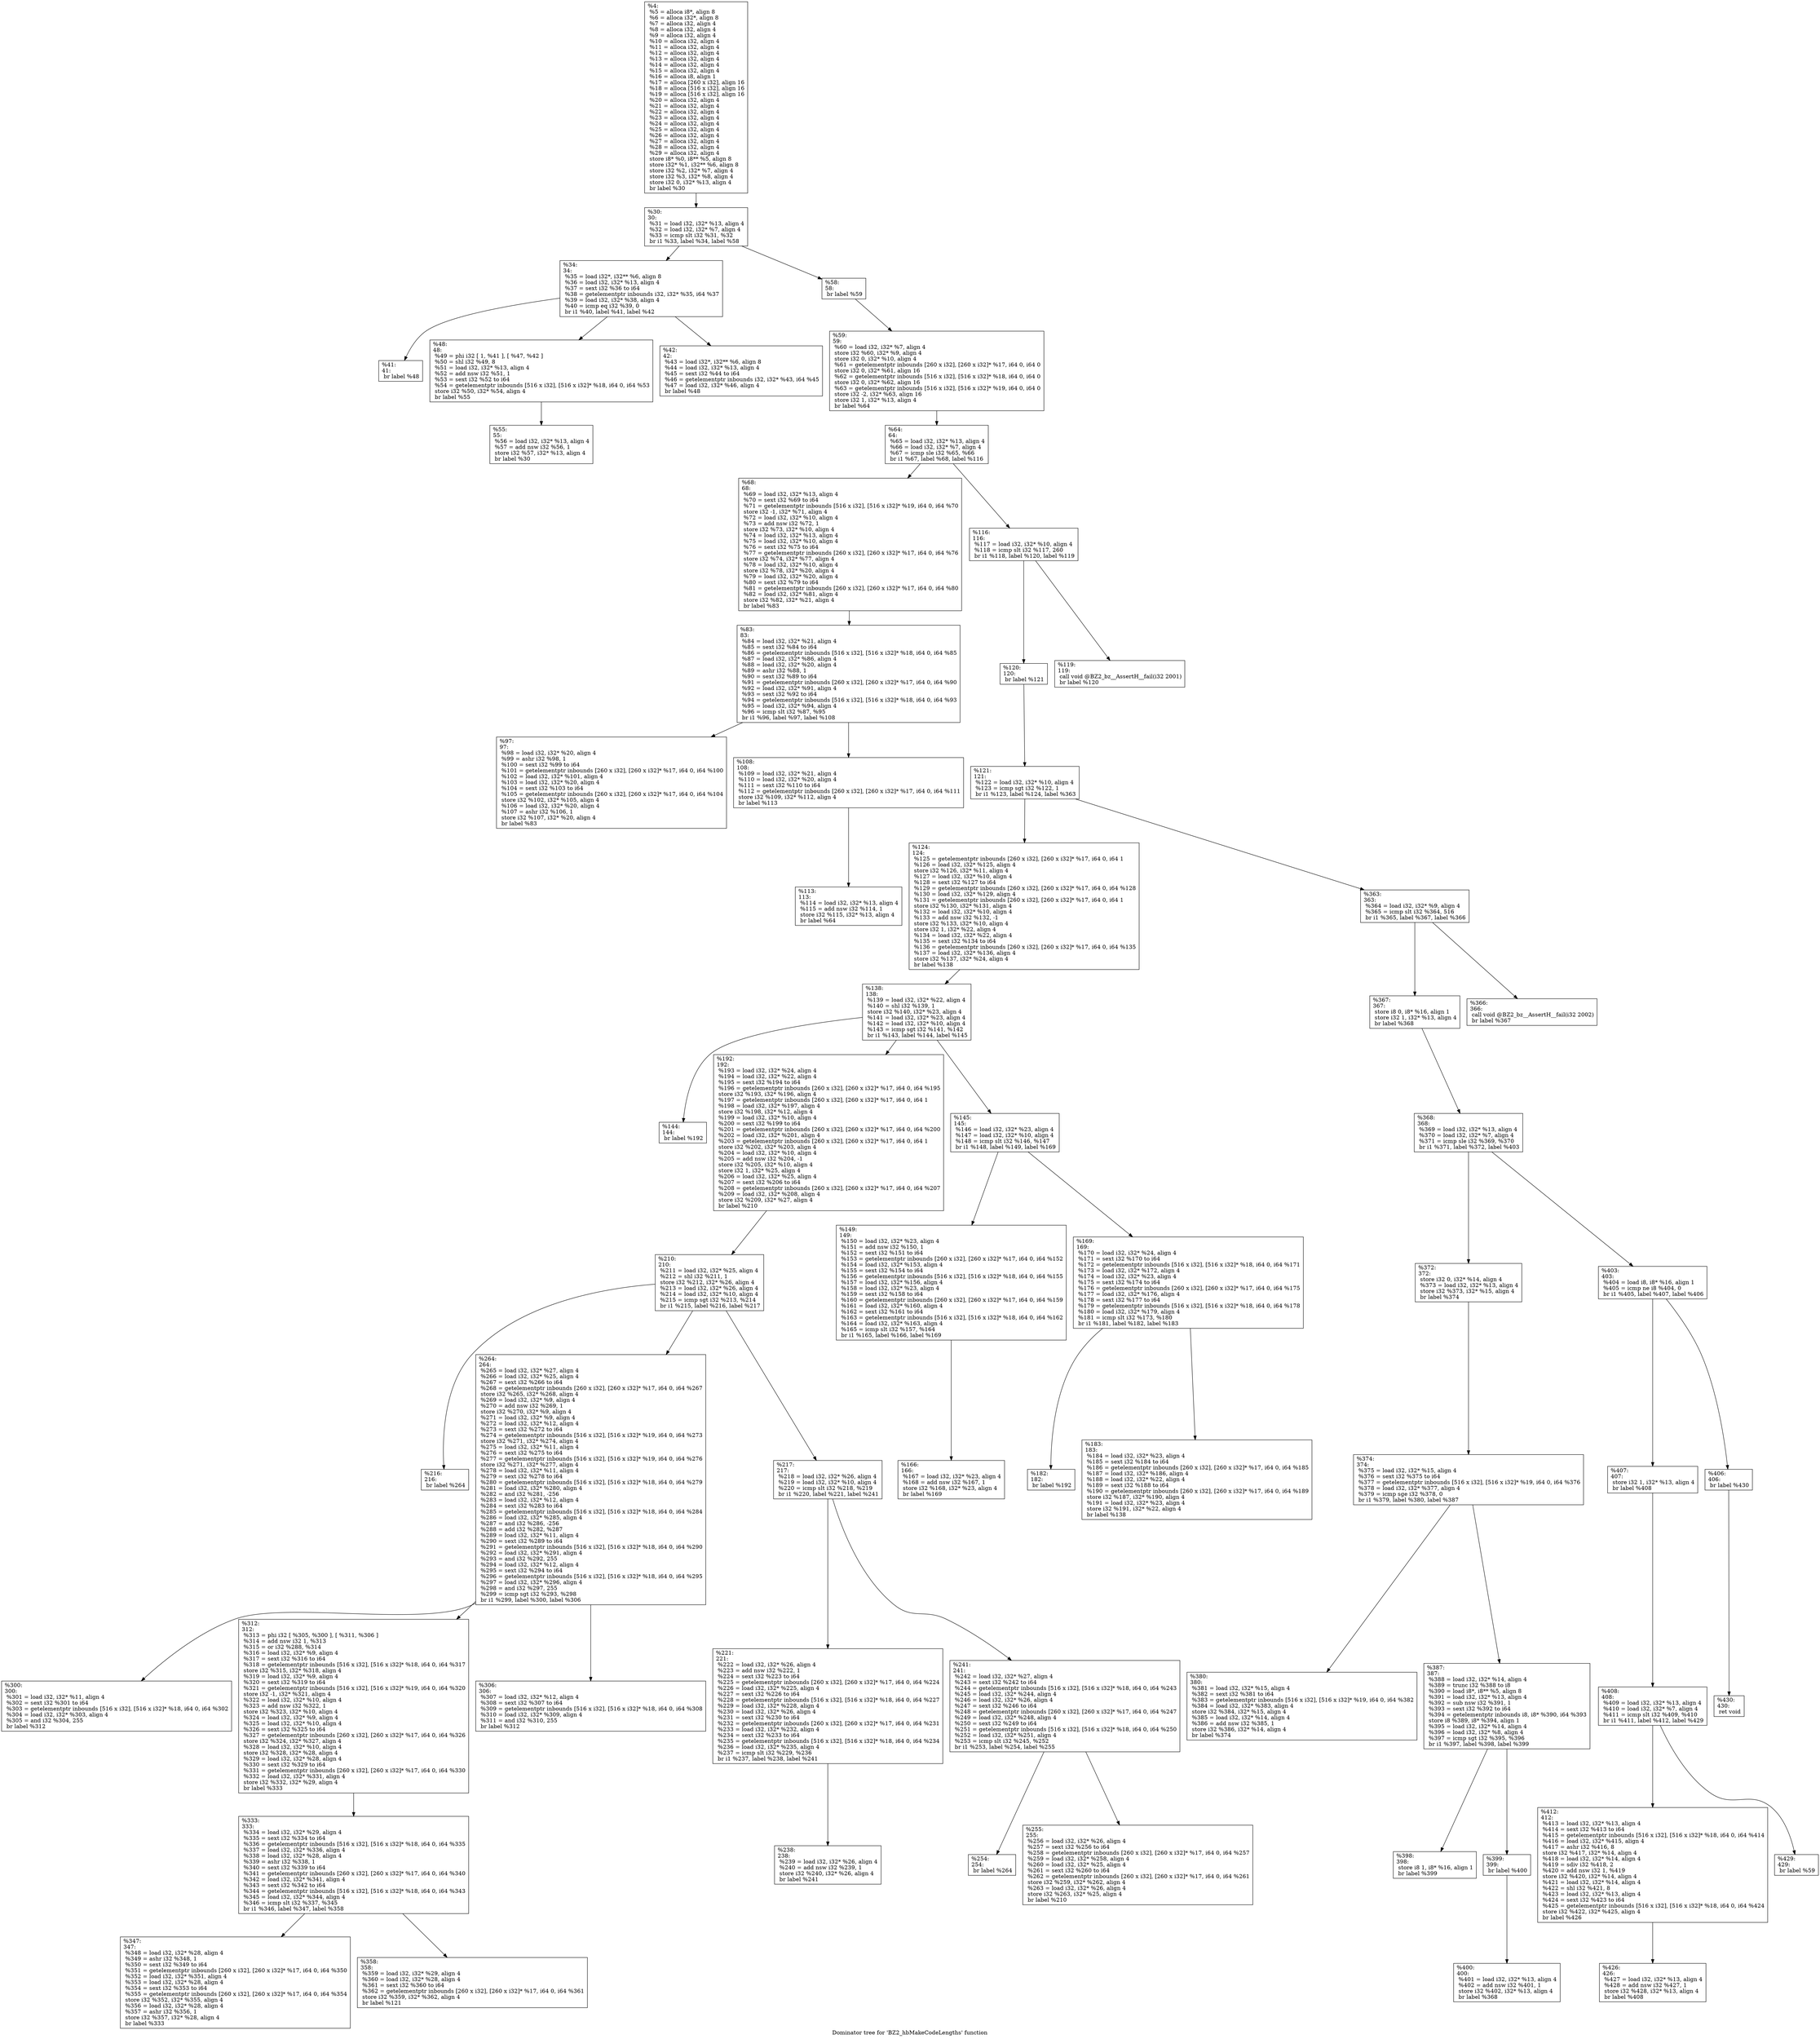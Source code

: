 digraph "Dominator tree for 'BZ2_hbMakeCodeLengths' function" {
	label="Dominator tree for 'BZ2_hbMakeCodeLengths' function";

	Node0xda4400 [shape=record,label="{%4:\l  %5 = alloca i8*, align 8\l  %6 = alloca i32*, align 8\l  %7 = alloca i32, align 4\l  %8 = alloca i32, align 4\l  %9 = alloca i32, align 4\l  %10 = alloca i32, align 4\l  %11 = alloca i32, align 4\l  %12 = alloca i32, align 4\l  %13 = alloca i32, align 4\l  %14 = alloca i32, align 4\l  %15 = alloca i32, align 4\l  %16 = alloca i8, align 1\l  %17 = alloca [260 x i32], align 16\l  %18 = alloca [516 x i32], align 16\l  %19 = alloca [516 x i32], align 16\l  %20 = alloca i32, align 4\l  %21 = alloca i32, align 4\l  %22 = alloca i32, align 4\l  %23 = alloca i32, align 4\l  %24 = alloca i32, align 4\l  %25 = alloca i32, align 4\l  %26 = alloca i32, align 4\l  %27 = alloca i32, align 4\l  %28 = alloca i32, align 4\l  %29 = alloca i32, align 4\l  store i8* %0, i8** %5, align 8\l  store i32* %1, i32** %6, align 8\l  store i32 %2, i32* %7, align 4\l  store i32 %3, i32* %8, align 4\l  store i32 0, i32* %13, align 4\l  br label %30\l}"];
	Node0xda4400 -> Node0xda3bc0;
	Node0xda3bc0 [shape=record,label="{%30:\l30:                                               \l  %31 = load i32, i32* %13, align 4\l  %32 = load i32, i32* %7, align 4\l  %33 = icmp slt i32 %31, %32\l  br i1 %33, label %34, label %58\l}"];
	Node0xda3bc0 -> Node0xda3d40;
	Node0xda3bc0 -> Node0xd02690;
	Node0xda3d40 [shape=record,label="{%34:\l34:                                               \l  %35 = load i32*, i32** %6, align 8\l  %36 = load i32, i32* %13, align 4\l  %37 = sext i32 %36 to i64\l  %38 = getelementptr inbounds i32, i32* %35, i64 %37\l  %39 = load i32, i32* %38, align 4\l  %40 = icmp eq i32 %39, 0\l  br i1 %40, label %41, label %42\l}"];
	Node0xda3d40 -> Node0xda8f40;
	Node0xda3d40 -> Node0xda3d80;
	Node0xda3d40 -> Node0xcdef50;
	Node0xda8f40 [shape=record,label="{%41:\l41:                                               \l  br label %48\l}"];
	Node0xda3d80 [shape=record,label="{%48:\l48:                                               \l  %49 = phi i32 [ 1, %41 ], [ %47, %42 ]\l  %50 = shl i32 %49, 8\l  %51 = load i32, i32* %13, align 4\l  %52 = add nsw i32 %51, 1\l  %53 = sext i32 %52 to i64\l  %54 = getelementptr inbounds [516 x i32], [516 x i32]* %18, i64 0, i64 %53\l  store i32 %50, i32* %54, align 4\l  br label %55\l}"];
	Node0xda3d80 -> Node0xccafd0;
	Node0xccafd0 [shape=record,label="{%55:\l55:                                               \l  %56 = load i32, i32* %13, align 4\l  %57 = add nsw i32 %56, 1\l  store i32 %57, i32* %13, align 4\l  br label %30\l}"];
	Node0xcdef50 [shape=record,label="{%42:\l42:                                               \l  %43 = load i32*, i32** %6, align 8\l  %44 = load i32, i32* %13, align 4\l  %45 = sext i32 %44 to i64\l  %46 = getelementptr inbounds i32, i32* %43, i64 %45\l  %47 = load i32, i32* %46, align 4\l  br label %48\l}"];
	Node0xd02690 [shape=record,label="{%58:\l58:                                               \l  br label %59\l}"];
	Node0xd02690 -> Node0xd13060;
	Node0xd13060 [shape=record,label="{%59:\l59:                                               \l  %60 = load i32, i32* %7, align 4\l  store i32 %60, i32* %9, align 4\l  store i32 0, i32* %10, align 4\l  %61 = getelementptr inbounds [260 x i32], [260 x i32]* %17, i64 0, i64 0\l  store i32 0, i32* %61, align 16\l  %62 = getelementptr inbounds [516 x i32], [516 x i32]* %18, i64 0, i64 0\l  store i32 0, i32* %62, align 16\l  %63 = getelementptr inbounds [516 x i32], [516 x i32]* %19, i64 0, i64 0\l  store i32 -2, i32* %63, align 16\l  store i32 1, i32* %13, align 4\l  br label %64\l}"];
	Node0xd13060 -> Node0xa55c80;
	Node0xa55c80 [shape=record,label="{%64:\l64:                                               \l  %65 = load i32, i32* %13, align 4\l  %66 = load i32, i32* %7, align 4\l  %67 = icmp sle i32 %65, %66\l  br i1 %67, label %68, label %116\l}"];
	Node0xa55c80 -> Node0xc713e0;
	Node0xa55c80 -> Node0xd75dd0;
	Node0xc713e0 [shape=record,label="{%68:\l68:                                               \l  %69 = load i32, i32* %13, align 4\l  %70 = sext i32 %69 to i64\l  %71 = getelementptr inbounds [516 x i32], [516 x i32]* %19, i64 0, i64 %70\l  store i32 -1, i32* %71, align 4\l  %72 = load i32, i32* %10, align 4\l  %73 = add nsw i32 %72, 1\l  store i32 %73, i32* %10, align 4\l  %74 = load i32, i32* %13, align 4\l  %75 = load i32, i32* %10, align 4\l  %76 = sext i32 %75 to i64\l  %77 = getelementptr inbounds [260 x i32], [260 x i32]* %17, i64 0, i64 %76\l  store i32 %74, i32* %77, align 4\l  %78 = load i32, i32* %10, align 4\l  store i32 %78, i32* %20, align 4\l  %79 = load i32, i32* %20, align 4\l  %80 = sext i32 %79 to i64\l  %81 = getelementptr inbounds [260 x i32], [260 x i32]* %17, i64 0, i64 %80\l  %82 = load i32, i32* %81, align 4\l  store i32 %82, i32* %21, align 4\l  br label %83\l}"];
	Node0xc713e0 -> Node0xb14ad0;
	Node0xb14ad0 [shape=record,label="{%83:\l83:                                               \l  %84 = load i32, i32* %21, align 4\l  %85 = sext i32 %84 to i64\l  %86 = getelementptr inbounds [516 x i32], [516 x i32]* %18, i64 0, i64 %85\l  %87 = load i32, i32* %86, align 4\l  %88 = load i32, i32* %20, align 4\l  %89 = ashr i32 %88, 1\l  %90 = sext i32 %89 to i64\l  %91 = getelementptr inbounds [260 x i32], [260 x i32]* %17, i64 0, i64 %90\l  %92 = load i32, i32* %91, align 4\l  %93 = sext i32 %92 to i64\l  %94 = getelementptr inbounds [516 x i32], [516 x i32]* %18, i64 0, i64 %93\l  %95 = load i32, i32* %94, align 4\l  %96 = icmp slt i32 %87, %95\l  br i1 %96, label %97, label %108\l}"];
	Node0xb14ad0 -> Node0xade040;
	Node0xb14ad0 -> Node0xa59f80;
	Node0xade040 [shape=record,label="{%97:\l97:                                               \l  %98 = load i32, i32* %20, align 4\l  %99 = ashr i32 %98, 1\l  %100 = sext i32 %99 to i64\l  %101 = getelementptr inbounds [260 x i32], [260 x i32]* %17, i64 0, i64 %100\l  %102 = load i32, i32* %101, align 4\l  %103 = load i32, i32* %20, align 4\l  %104 = sext i32 %103 to i64\l  %105 = getelementptr inbounds [260 x i32], [260 x i32]* %17, i64 0, i64 %104\l  store i32 %102, i32* %105, align 4\l  %106 = load i32, i32* %20, align 4\l  %107 = ashr i32 %106, 1\l  store i32 %107, i32* %20, align 4\l  br label %83\l}"];
	Node0xa59f80 [shape=record,label="{%108:\l108:                                              \l  %109 = load i32, i32* %21, align 4\l  %110 = load i32, i32* %20, align 4\l  %111 = sext i32 %110 to i64\l  %112 = getelementptr inbounds [260 x i32], [260 x i32]* %17, i64 0, i64 %111\l  store i32 %109, i32* %112, align 4\l  br label %113\l}"];
	Node0xa59f80 -> Node0xd41a10;
	Node0xd41a10 [shape=record,label="{%113:\l113:                                              \l  %114 = load i32, i32* %13, align 4\l  %115 = add nsw i32 %114, 1\l  store i32 %115, i32* %13, align 4\l  br label %64\l}"];
	Node0xd75dd0 [shape=record,label="{%116:\l116:                                              \l  %117 = load i32, i32* %10, align 4\l  %118 = icmp slt i32 %117, 260\l  br i1 %118, label %120, label %119\l}"];
	Node0xd75dd0 -> Node0xd466f0;
	Node0xd75dd0 -> Node0xceb240;
	Node0xd466f0 [shape=record,label="{%120:\l120:                                              \l  br label %121\l}"];
	Node0xd466f0 -> Node0xce2220;
	Node0xce2220 [shape=record,label="{%121:\l121:                                              \l  %122 = load i32, i32* %10, align 4\l  %123 = icmp sgt i32 %122, 1\l  br i1 %123, label %124, label %363\l}"];
	Node0xce2220 -> Node0xccd9d0;
	Node0xce2220 -> Node0xa859f0;
	Node0xccd9d0 [shape=record,label="{%124:\l124:                                              \l  %125 = getelementptr inbounds [260 x i32], [260 x i32]* %17, i64 0, i64 1\l  %126 = load i32, i32* %125, align 4\l  store i32 %126, i32* %11, align 4\l  %127 = load i32, i32* %10, align 4\l  %128 = sext i32 %127 to i64\l  %129 = getelementptr inbounds [260 x i32], [260 x i32]* %17, i64 0, i64 %128\l  %130 = load i32, i32* %129, align 4\l  %131 = getelementptr inbounds [260 x i32], [260 x i32]* %17, i64 0, i64 1\l  store i32 %130, i32* %131, align 4\l  %132 = load i32, i32* %10, align 4\l  %133 = add nsw i32 %132, -1\l  store i32 %133, i32* %10, align 4\l  store i32 1, i32* %22, align 4\l  %134 = load i32, i32* %22, align 4\l  %135 = sext i32 %134 to i64\l  %136 = getelementptr inbounds [260 x i32], [260 x i32]* %17, i64 0, i64 %135\l  %137 = load i32, i32* %136, align 4\l  store i32 %137, i32* %24, align 4\l  br label %138\l}"];
	Node0xccd9d0 -> Node0xcd3000;
	Node0xcd3000 [shape=record,label="{%138:\l138:                                              \l  %139 = load i32, i32* %22, align 4\l  %140 = shl i32 %139, 1\l  store i32 %140, i32* %23, align 4\l  %141 = load i32, i32* %23, align 4\l  %142 = load i32, i32* %10, align 4\l  %143 = icmp sgt i32 %141, %142\l  br i1 %143, label %144, label %145\l}"];
	Node0xcd3000 -> Node0xc04400;
	Node0xcd3000 -> Node0xd716f0;
	Node0xcd3000 -> Node0xc00be0;
	Node0xc04400 [shape=record,label="{%144:\l144:                                              \l  br label %192\l}"];
	Node0xd716f0 [shape=record,label="{%192:\l192:                                              \l  %193 = load i32, i32* %24, align 4\l  %194 = load i32, i32* %22, align 4\l  %195 = sext i32 %194 to i64\l  %196 = getelementptr inbounds [260 x i32], [260 x i32]* %17, i64 0, i64 %195\l  store i32 %193, i32* %196, align 4\l  %197 = getelementptr inbounds [260 x i32], [260 x i32]* %17, i64 0, i64 1\l  %198 = load i32, i32* %197, align 4\l  store i32 %198, i32* %12, align 4\l  %199 = load i32, i32* %10, align 4\l  %200 = sext i32 %199 to i64\l  %201 = getelementptr inbounds [260 x i32], [260 x i32]* %17, i64 0, i64 %200\l  %202 = load i32, i32* %201, align 4\l  %203 = getelementptr inbounds [260 x i32], [260 x i32]* %17, i64 0, i64 1\l  store i32 %202, i32* %203, align 4\l  %204 = load i32, i32* %10, align 4\l  %205 = add nsw i32 %204, -1\l  store i32 %205, i32* %10, align 4\l  store i32 1, i32* %25, align 4\l  %206 = load i32, i32* %25, align 4\l  %207 = sext i32 %206 to i64\l  %208 = getelementptr inbounds [260 x i32], [260 x i32]* %17, i64 0, i64 %207\l  %209 = load i32, i32* %208, align 4\l  store i32 %209, i32* %27, align 4\l  br label %210\l}"];
	Node0xd716f0 -> Node0xcb0110;
	Node0xcb0110 [shape=record,label="{%210:\l210:                                              \l  %211 = load i32, i32* %25, align 4\l  %212 = shl i32 %211, 1\l  store i32 %212, i32* %26, align 4\l  %213 = load i32, i32* %26, align 4\l  %214 = load i32, i32* %10, align 4\l  %215 = icmp sgt i32 %213, %214\l  br i1 %215, label %216, label %217\l}"];
	Node0xcb0110 -> Node0xa80c80;
	Node0xcb0110 -> Node0xce01f0;
	Node0xcb0110 -> Node0xd51b60;
	Node0xa80c80 [shape=record,label="{%216:\l216:                                              \l  br label %264\l}"];
	Node0xce01f0 [shape=record,label="{%264:\l264:                                              \l  %265 = load i32, i32* %27, align 4\l  %266 = load i32, i32* %25, align 4\l  %267 = sext i32 %266 to i64\l  %268 = getelementptr inbounds [260 x i32], [260 x i32]* %17, i64 0, i64 %267\l  store i32 %265, i32* %268, align 4\l  %269 = load i32, i32* %9, align 4\l  %270 = add nsw i32 %269, 1\l  store i32 %270, i32* %9, align 4\l  %271 = load i32, i32* %9, align 4\l  %272 = load i32, i32* %12, align 4\l  %273 = sext i32 %272 to i64\l  %274 = getelementptr inbounds [516 x i32], [516 x i32]* %19, i64 0, i64 %273\l  store i32 %271, i32* %274, align 4\l  %275 = load i32, i32* %11, align 4\l  %276 = sext i32 %275 to i64\l  %277 = getelementptr inbounds [516 x i32], [516 x i32]* %19, i64 0, i64 %276\l  store i32 %271, i32* %277, align 4\l  %278 = load i32, i32* %11, align 4\l  %279 = sext i32 %278 to i64\l  %280 = getelementptr inbounds [516 x i32], [516 x i32]* %18, i64 0, i64 %279\l  %281 = load i32, i32* %280, align 4\l  %282 = and i32 %281, -256\l  %283 = load i32, i32* %12, align 4\l  %284 = sext i32 %283 to i64\l  %285 = getelementptr inbounds [516 x i32], [516 x i32]* %18, i64 0, i64 %284\l  %286 = load i32, i32* %285, align 4\l  %287 = and i32 %286, -256\l  %288 = add i32 %282, %287\l  %289 = load i32, i32* %11, align 4\l  %290 = sext i32 %289 to i64\l  %291 = getelementptr inbounds [516 x i32], [516 x i32]* %18, i64 0, i64 %290\l  %292 = load i32, i32* %291, align 4\l  %293 = and i32 %292, 255\l  %294 = load i32, i32* %12, align 4\l  %295 = sext i32 %294 to i64\l  %296 = getelementptr inbounds [516 x i32], [516 x i32]* %18, i64 0, i64 %295\l  %297 = load i32, i32* %296, align 4\l  %298 = and i32 %297, 255\l  %299 = icmp sgt i32 %293, %298\l  br i1 %299, label %300, label %306\l}"];
	Node0xce01f0 -> Node0xd68790;
	Node0xce01f0 -> Node0xd01650;
	Node0xce01f0 -> Node0xca0f30;
	Node0xd68790 [shape=record,label="{%300:\l300:                                              \l  %301 = load i32, i32* %11, align 4\l  %302 = sext i32 %301 to i64\l  %303 = getelementptr inbounds [516 x i32], [516 x i32]* %18, i64 0, i64 %302\l  %304 = load i32, i32* %303, align 4\l  %305 = and i32 %304, 255\l  br label %312\l}"];
	Node0xd01650 [shape=record,label="{%312:\l312:                                              \l  %313 = phi i32 [ %305, %300 ], [ %311, %306 ]\l  %314 = add nsw i32 1, %313\l  %315 = or i32 %288, %314\l  %316 = load i32, i32* %9, align 4\l  %317 = sext i32 %316 to i64\l  %318 = getelementptr inbounds [516 x i32], [516 x i32]* %18, i64 0, i64 %317\l  store i32 %315, i32* %318, align 4\l  %319 = load i32, i32* %9, align 4\l  %320 = sext i32 %319 to i64\l  %321 = getelementptr inbounds [516 x i32], [516 x i32]* %19, i64 0, i64 %320\l  store i32 -1, i32* %321, align 4\l  %322 = load i32, i32* %10, align 4\l  %323 = add nsw i32 %322, 1\l  store i32 %323, i32* %10, align 4\l  %324 = load i32, i32* %9, align 4\l  %325 = load i32, i32* %10, align 4\l  %326 = sext i32 %325 to i64\l  %327 = getelementptr inbounds [260 x i32], [260 x i32]* %17, i64 0, i64 %326\l  store i32 %324, i32* %327, align 4\l  %328 = load i32, i32* %10, align 4\l  store i32 %328, i32* %28, align 4\l  %329 = load i32, i32* %28, align 4\l  %330 = sext i32 %329 to i64\l  %331 = getelementptr inbounds [260 x i32], [260 x i32]* %17, i64 0, i64 %330\l  %332 = load i32, i32* %331, align 4\l  store i32 %332, i32* %29, align 4\l  br label %333\l}"];
	Node0xd01650 -> Node0xc72ef0;
	Node0xc72ef0 [shape=record,label="{%333:\l333:                                              \l  %334 = load i32, i32* %29, align 4\l  %335 = sext i32 %334 to i64\l  %336 = getelementptr inbounds [516 x i32], [516 x i32]* %18, i64 0, i64 %335\l  %337 = load i32, i32* %336, align 4\l  %338 = load i32, i32* %28, align 4\l  %339 = ashr i32 %338, 1\l  %340 = sext i32 %339 to i64\l  %341 = getelementptr inbounds [260 x i32], [260 x i32]* %17, i64 0, i64 %340\l  %342 = load i32, i32* %341, align 4\l  %343 = sext i32 %342 to i64\l  %344 = getelementptr inbounds [516 x i32], [516 x i32]* %18, i64 0, i64 %343\l  %345 = load i32, i32* %344, align 4\l  %346 = icmp slt i32 %337, %345\l  br i1 %346, label %347, label %358\l}"];
	Node0xc72ef0 -> Node0xadd790;
	Node0xc72ef0 -> Node0xce3e40;
	Node0xadd790 [shape=record,label="{%347:\l347:                                              \l  %348 = load i32, i32* %28, align 4\l  %349 = ashr i32 %348, 1\l  %350 = sext i32 %349 to i64\l  %351 = getelementptr inbounds [260 x i32], [260 x i32]* %17, i64 0, i64 %350\l  %352 = load i32, i32* %351, align 4\l  %353 = load i32, i32* %28, align 4\l  %354 = sext i32 %353 to i64\l  %355 = getelementptr inbounds [260 x i32], [260 x i32]* %17, i64 0, i64 %354\l  store i32 %352, i32* %355, align 4\l  %356 = load i32, i32* %28, align 4\l  %357 = ashr i32 %356, 1\l  store i32 %357, i32* %28, align 4\l  br label %333\l}"];
	Node0xce3e40 [shape=record,label="{%358:\l358:                                              \l  %359 = load i32, i32* %29, align 4\l  %360 = load i32, i32* %28, align 4\l  %361 = sext i32 %360 to i64\l  %362 = getelementptr inbounds [260 x i32], [260 x i32]* %17, i64 0, i64 %361\l  store i32 %359, i32* %362, align 4\l  br label %121\l}"];
	Node0xca0f30 [shape=record,label="{%306:\l306:                                              \l  %307 = load i32, i32* %12, align 4\l  %308 = sext i32 %307 to i64\l  %309 = getelementptr inbounds [516 x i32], [516 x i32]* %18, i64 0, i64 %308\l  %310 = load i32, i32* %309, align 4\l  %311 = and i32 %310, 255\l  br label %312\l}"];
	Node0xd51b60 [shape=record,label="{%217:\l217:                                              \l  %218 = load i32, i32* %26, align 4\l  %219 = load i32, i32* %10, align 4\l  %220 = icmp slt i32 %218, %219\l  br i1 %220, label %221, label %241\l}"];
	Node0xd51b60 -> Node0xcbf540;
	Node0xd51b60 -> Node0xc9e8c0;
	Node0xcbf540 [shape=record,label="{%221:\l221:                                              \l  %222 = load i32, i32* %26, align 4\l  %223 = add nsw i32 %222, 1\l  %224 = sext i32 %223 to i64\l  %225 = getelementptr inbounds [260 x i32], [260 x i32]* %17, i64 0, i64 %224\l  %226 = load i32, i32* %225, align 4\l  %227 = sext i32 %226 to i64\l  %228 = getelementptr inbounds [516 x i32], [516 x i32]* %18, i64 0, i64 %227\l  %229 = load i32, i32* %228, align 4\l  %230 = load i32, i32* %26, align 4\l  %231 = sext i32 %230 to i64\l  %232 = getelementptr inbounds [260 x i32], [260 x i32]* %17, i64 0, i64 %231\l  %233 = load i32, i32* %232, align 4\l  %234 = sext i32 %233 to i64\l  %235 = getelementptr inbounds [516 x i32], [516 x i32]* %18, i64 0, i64 %234\l  %236 = load i32, i32* %235, align 4\l  %237 = icmp slt i32 %229, %236\l  br i1 %237, label %238, label %241\l}"];
	Node0xcbf540 -> Node0xc9df60;
	Node0xc9df60 [shape=record,label="{%238:\l238:                                              \l  %239 = load i32, i32* %26, align 4\l  %240 = add nsw i32 %239, 1\l  store i32 %240, i32* %26, align 4\l  br label %241\l}"];
	Node0xc9e8c0 [shape=record,label="{%241:\l241:                                              \l  %242 = load i32, i32* %27, align 4\l  %243 = sext i32 %242 to i64\l  %244 = getelementptr inbounds [516 x i32], [516 x i32]* %18, i64 0, i64 %243\l  %245 = load i32, i32* %244, align 4\l  %246 = load i32, i32* %26, align 4\l  %247 = sext i32 %246 to i64\l  %248 = getelementptr inbounds [260 x i32], [260 x i32]* %17, i64 0, i64 %247\l  %249 = load i32, i32* %248, align 4\l  %250 = sext i32 %249 to i64\l  %251 = getelementptr inbounds [516 x i32], [516 x i32]* %18, i64 0, i64 %250\l  %252 = load i32, i32* %251, align 4\l  %253 = icmp slt i32 %245, %252\l  br i1 %253, label %254, label %255\l}"];
	Node0xc9e8c0 -> Node0xccf360;
	Node0xc9e8c0 -> Node0xce8fd0;
	Node0xccf360 [shape=record,label="{%254:\l254:                                              \l  br label %264\l}"];
	Node0xce8fd0 [shape=record,label="{%255:\l255:                                              \l  %256 = load i32, i32* %26, align 4\l  %257 = sext i32 %256 to i64\l  %258 = getelementptr inbounds [260 x i32], [260 x i32]* %17, i64 0, i64 %257\l  %259 = load i32, i32* %258, align 4\l  %260 = load i32, i32* %25, align 4\l  %261 = sext i32 %260 to i64\l  %262 = getelementptr inbounds [260 x i32], [260 x i32]* %17, i64 0, i64 %261\l  store i32 %259, i32* %262, align 4\l  %263 = load i32, i32* %26, align 4\l  store i32 %263, i32* %25, align 4\l  br label %210\l}"];
	Node0xc00be0 [shape=record,label="{%145:\l145:                                              \l  %146 = load i32, i32* %23, align 4\l  %147 = load i32, i32* %10, align 4\l  %148 = icmp slt i32 %146, %147\l  br i1 %148, label %149, label %169\l}"];
	Node0xc00be0 -> Node0xc650a0;
	Node0xc00be0 -> Node0xb209f0;
	Node0xc650a0 [shape=record,label="{%149:\l149:                                              \l  %150 = load i32, i32* %23, align 4\l  %151 = add nsw i32 %150, 1\l  %152 = sext i32 %151 to i64\l  %153 = getelementptr inbounds [260 x i32], [260 x i32]* %17, i64 0, i64 %152\l  %154 = load i32, i32* %153, align 4\l  %155 = sext i32 %154 to i64\l  %156 = getelementptr inbounds [516 x i32], [516 x i32]* %18, i64 0, i64 %155\l  %157 = load i32, i32* %156, align 4\l  %158 = load i32, i32* %23, align 4\l  %159 = sext i32 %158 to i64\l  %160 = getelementptr inbounds [260 x i32], [260 x i32]* %17, i64 0, i64 %159\l  %161 = load i32, i32* %160, align 4\l  %162 = sext i32 %161 to i64\l  %163 = getelementptr inbounds [516 x i32], [516 x i32]* %18, i64 0, i64 %162\l  %164 = load i32, i32* %163, align 4\l  %165 = icmp slt i32 %157, %164\l  br i1 %165, label %166, label %169\l}"];
	Node0xc650a0 -> Node0xc6afc0;
	Node0xc6afc0 [shape=record,label="{%166:\l166:                                              \l  %167 = load i32, i32* %23, align 4\l  %168 = add nsw i32 %167, 1\l  store i32 %168, i32* %23, align 4\l  br label %169\l}"];
	Node0xb209f0 [shape=record,label="{%169:\l169:                                              \l  %170 = load i32, i32* %24, align 4\l  %171 = sext i32 %170 to i64\l  %172 = getelementptr inbounds [516 x i32], [516 x i32]* %18, i64 0, i64 %171\l  %173 = load i32, i32* %172, align 4\l  %174 = load i32, i32* %23, align 4\l  %175 = sext i32 %174 to i64\l  %176 = getelementptr inbounds [260 x i32], [260 x i32]* %17, i64 0, i64 %175\l  %177 = load i32, i32* %176, align 4\l  %178 = sext i32 %177 to i64\l  %179 = getelementptr inbounds [516 x i32], [516 x i32]* %18, i64 0, i64 %178\l  %180 = load i32, i32* %179, align 4\l  %181 = icmp slt i32 %173, %180\l  br i1 %181, label %182, label %183\l}"];
	Node0xb209f0 -> Node0xd76dc0;
	Node0xb209f0 -> Node0xa31c30;
	Node0xd76dc0 [shape=record,label="{%182:\l182:                                              \l  br label %192\l}"];
	Node0xa31c30 [shape=record,label="{%183:\l183:                                              \l  %184 = load i32, i32* %23, align 4\l  %185 = sext i32 %184 to i64\l  %186 = getelementptr inbounds [260 x i32], [260 x i32]* %17, i64 0, i64 %185\l  %187 = load i32, i32* %186, align 4\l  %188 = load i32, i32* %22, align 4\l  %189 = sext i32 %188 to i64\l  %190 = getelementptr inbounds [260 x i32], [260 x i32]* %17, i64 0, i64 %189\l  store i32 %187, i32* %190, align 4\l  %191 = load i32, i32* %23, align 4\l  store i32 %191, i32* %22, align 4\l  br label %138\l}"];
	Node0xa859f0 [shape=record,label="{%363:\l363:                                              \l  %364 = load i32, i32* %9, align 4\l  %365 = icmp slt i32 %364, 516\l  br i1 %365, label %367, label %366\l}"];
	Node0xa859f0 -> Node0xce7710;
	Node0xa859f0 -> Node0xce94c0;
	Node0xce7710 [shape=record,label="{%367:\l367:                                              \l  store i8 0, i8* %16, align 1\l  store i32 1, i32* %13, align 4\l  br label %368\l}"];
	Node0xce7710 -> Node0xce9590;
	Node0xce9590 [shape=record,label="{%368:\l368:                                              \l  %369 = load i32, i32* %13, align 4\l  %370 = load i32, i32* %7, align 4\l  %371 = icmp sle i32 %369, %370\l  br i1 %371, label %372, label %403\l}"];
	Node0xce9590 -> Node0xce9ae0;
	Node0xce9590 -> Node0xce36b0;
	Node0xce9ae0 [shape=record,label="{%372:\l372:                                              \l  store i32 0, i32* %14, align 4\l  %373 = load i32, i32* %13, align 4\l  store i32 %373, i32* %15, align 4\l  br label %374\l}"];
	Node0xce9ae0 -> Node0xc59bc0;
	Node0xc59bc0 [shape=record,label="{%374:\l374:                                              \l  %375 = load i32, i32* %15, align 4\l  %376 = sext i32 %375 to i64\l  %377 = getelementptr inbounds [516 x i32], [516 x i32]* %19, i64 0, i64 %376\l  %378 = load i32, i32* %377, align 4\l  %379 = icmp sge i32 %378, 0\l  br i1 %379, label %380, label %387\l}"];
	Node0xc59bc0 -> Node0xc2df70;
	Node0xc59bc0 -> Node0xc77ea0;
	Node0xc2df70 [shape=record,label="{%380:\l380:                                              \l  %381 = load i32, i32* %15, align 4\l  %382 = sext i32 %381 to i64\l  %383 = getelementptr inbounds [516 x i32], [516 x i32]* %19, i64 0, i64 %382\l  %384 = load i32, i32* %383, align 4\l  store i32 %384, i32* %15, align 4\l  %385 = load i32, i32* %14, align 4\l  %386 = add nsw i32 %385, 1\l  store i32 %386, i32* %14, align 4\l  br label %374\l}"];
	Node0xc77ea0 [shape=record,label="{%387:\l387:                                              \l  %388 = load i32, i32* %14, align 4\l  %389 = trunc i32 %388 to i8\l  %390 = load i8*, i8** %5, align 8\l  %391 = load i32, i32* %13, align 4\l  %392 = sub nsw i32 %391, 1\l  %393 = sext i32 %392 to i64\l  %394 = getelementptr inbounds i8, i8* %390, i64 %393\l  store i8 %389, i8* %394, align 1\l  %395 = load i32, i32* %14, align 4\l  %396 = load i32, i32* %8, align 4\l  %397 = icmp sgt i32 %395, %396\l  br i1 %397, label %398, label %399\l}"];
	Node0xc77ea0 -> Node0xb15c30;
	Node0xc77ea0 -> Node0xcdad10;
	Node0xb15c30 [shape=record,label="{%398:\l398:                                              \l  store i8 1, i8* %16, align 1\l  br label %399\l}"];
	Node0xcdad10 [shape=record,label="{%399:\l399:                                              \l  br label %400\l}"];
	Node0xcdad10 -> Node0xc5a430;
	Node0xc5a430 [shape=record,label="{%400:\l400:                                              \l  %401 = load i32, i32* %13, align 4\l  %402 = add nsw i32 %401, 1\l  store i32 %402, i32* %13, align 4\l  br label %368\l}"];
	Node0xce36b0 [shape=record,label="{%403:\l403:                                              \l  %404 = load i8, i8* %16, align 1\l  %405 = icmp ne i8 %404, 0\l  br i1 %405, label %407, label %406\l}"];
	Node0xce36b0 -> Node0xade8f0;
	Node0xce36b0 -> Node0xcc1c50;
	Node0xade8f0 [shape=record,label="{%407:\l407:                                              \l  store i32 1, i32* %13, align 4\l  br label %408\l}"];
	Node0xade8f0 -> Node0xce2bd0;
	Node0xce2bd0 [shape=record,label="{%408:\l408:                                              \l  %409 = load i32, i32* %13, align 4\l  %410 = load i32, i32* %7, align 4\l  %411 = icmp slt i32 %409, %410\l  br i1 %411, label %412, label %429\l}"];
	Node0xce2bd0 -> Node0xca2e70;
	Node0xce2bd0 -> Node0xc078c0;
	Node0xca2e70 [shape=record,label="{%412:\l412:                                              \l  %413 = load i32, i32* %13, align 4\l  %414 = sext i32 %413 to i64\l  %415 = getelementptr inbounds [516 x i32], [516 x i32]* %18, i64 0, i64 %414\l  %416 = load i32, i32* %415, align 4\l  %417 = ashr i32 %416, 8\l  store i32 %417, i32* %14, align 4\l  %418 = load i32, i32* %14, align 4\l  %419 = sdiv i32 %418, 2\l  %420 = add nsw i32 1, %419\l  store i32 %420, i32* %14, align 4\l  %421 = load i32, i32* %14, align 4\l  %422 = shl i32 %421, 8\l  %423 = load i32, i32* %13, align 4\l  %424 = sext i32 %423 to i64\l  %425 = getelementptr inbounds [516 x i32], [516 x i32]* %18, i64 0, i64 %424\l  store i32 %422, i32* %425, align 4\l  br label %426\l}"];
	Node0xca2e70 -> Node0xd6bab0;
	Node0xd6bab0 [shape=record,label="{%426:\l426:                                              \l  %427 = load i32, i32* %13, align 4\l  %428 = add nsw i32 %427, 1\l  store i32 %428, i32* %13, align 4\l  br label %408\l}"];
	Node0xc078c0 [shape=record,label="{%429:\l429:                                              \l  br label %59\l}"];
	Node0xcc1c50 [shape=record,label="{%406:\l406:                                              \l  br label %430\l}"];
	Node0xcc1c50 -> Node0xce5c70;
	Node0xce5c70 [shape=record,label="{%430:\l430:                                              \l  ret void\l}"];
	Node0xce94c0 [shape=record,label="{%366:\l366:                                              \l  call void @BZ2_bz__AssertH__fail(i32 2002)\l  br label %367\l}"];
	Node0xceb240 [shape=record,label="{%119:\l119:                                              \l  call void @BZ2_bz__AssertH__fail(i32 2001)\l  br label %120\l}"];
}
